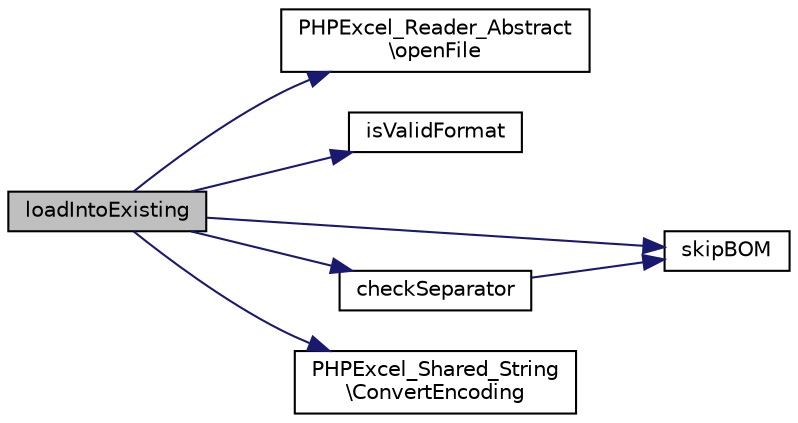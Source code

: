 digraph "loadIntoExisting"
{
  edge [fontname="Helvetica",fontsize="10",labelfontname="Helvetica",labelfontsize="10"];
  node [fontname="Helvetica",fontsize="10",shape=record];
  rankdir="LR";
  Node38 [label="loadIntoExisting",height=0.2,width=0.4,color="black", fillcolor="grey75", style="filled", fontcolor="black"];
  Node38 -> Node39 [color="midnightblue",fontsize="10",style="solid",fontname="Helvetica"];
  Node39 [label="PHPExcel_Reader_Abstract\l\\openFile",height=0.2,width=0.4,color="black", fillcolor="white", style="filled",URL="$class_p_h_p_excel___reader___abstract.html#a4a5814fd30e95e2b718e67900a0b8951"];
  Node38 -> Node40 [color="midnightblue",fontsize="10",style="solid",fontname="Helvetica"];
  Node40 [label="isValidFormat",height=0.2,width=0.4,color="black", fillcolor="white", style="filled",URL="$class_p_h_p_excel___reader___c_s_v.html#a364a263152d832ca4d3a32853940a1b9"];
  Node38 -> Node41 [color="midnightblue",fontsize="10",style="solid",fontname="Helvetica"];
  Node41 [label="skipBOM",height=0.2,width=0.4,color="black", fillcolor="white", style="filled",URL="$class_p_h_p_excel___reader___c_s_v.html#a303f534deabea91222492d34213f75be"];
  Node38 -> Node42 [color="midnightblue",fontsize="10",style="solid",fontname="Helvetica"];
  Node42 [label="checkSeparator",height=0.2,width=0.4,color="black", fillcolor="white", style="filled",URL="$class_p_h_p_excel___reader___c_s_v.html#ab2fc1ba6242d1cbad0117a0902972e84"];
  Node42 -> Node41 [color="midnightblue",fontsize="10",style="solid",fontname="Helvetica"];
  Node38 -> Node43 [color="midnightblue",fontsize="10",style="solid",fontname="Helvetica"];
  Node43 [label="PHPExcel_Shared_String\l\\ConvertEncoding",height=0.2,width=0.4,color="black", fillcolor="white", style="filled",URL="$class_p_h_p_excel___shared___string.html#a982b6ccf62d697bdfc42fb8c1e7b0adf"];
}
